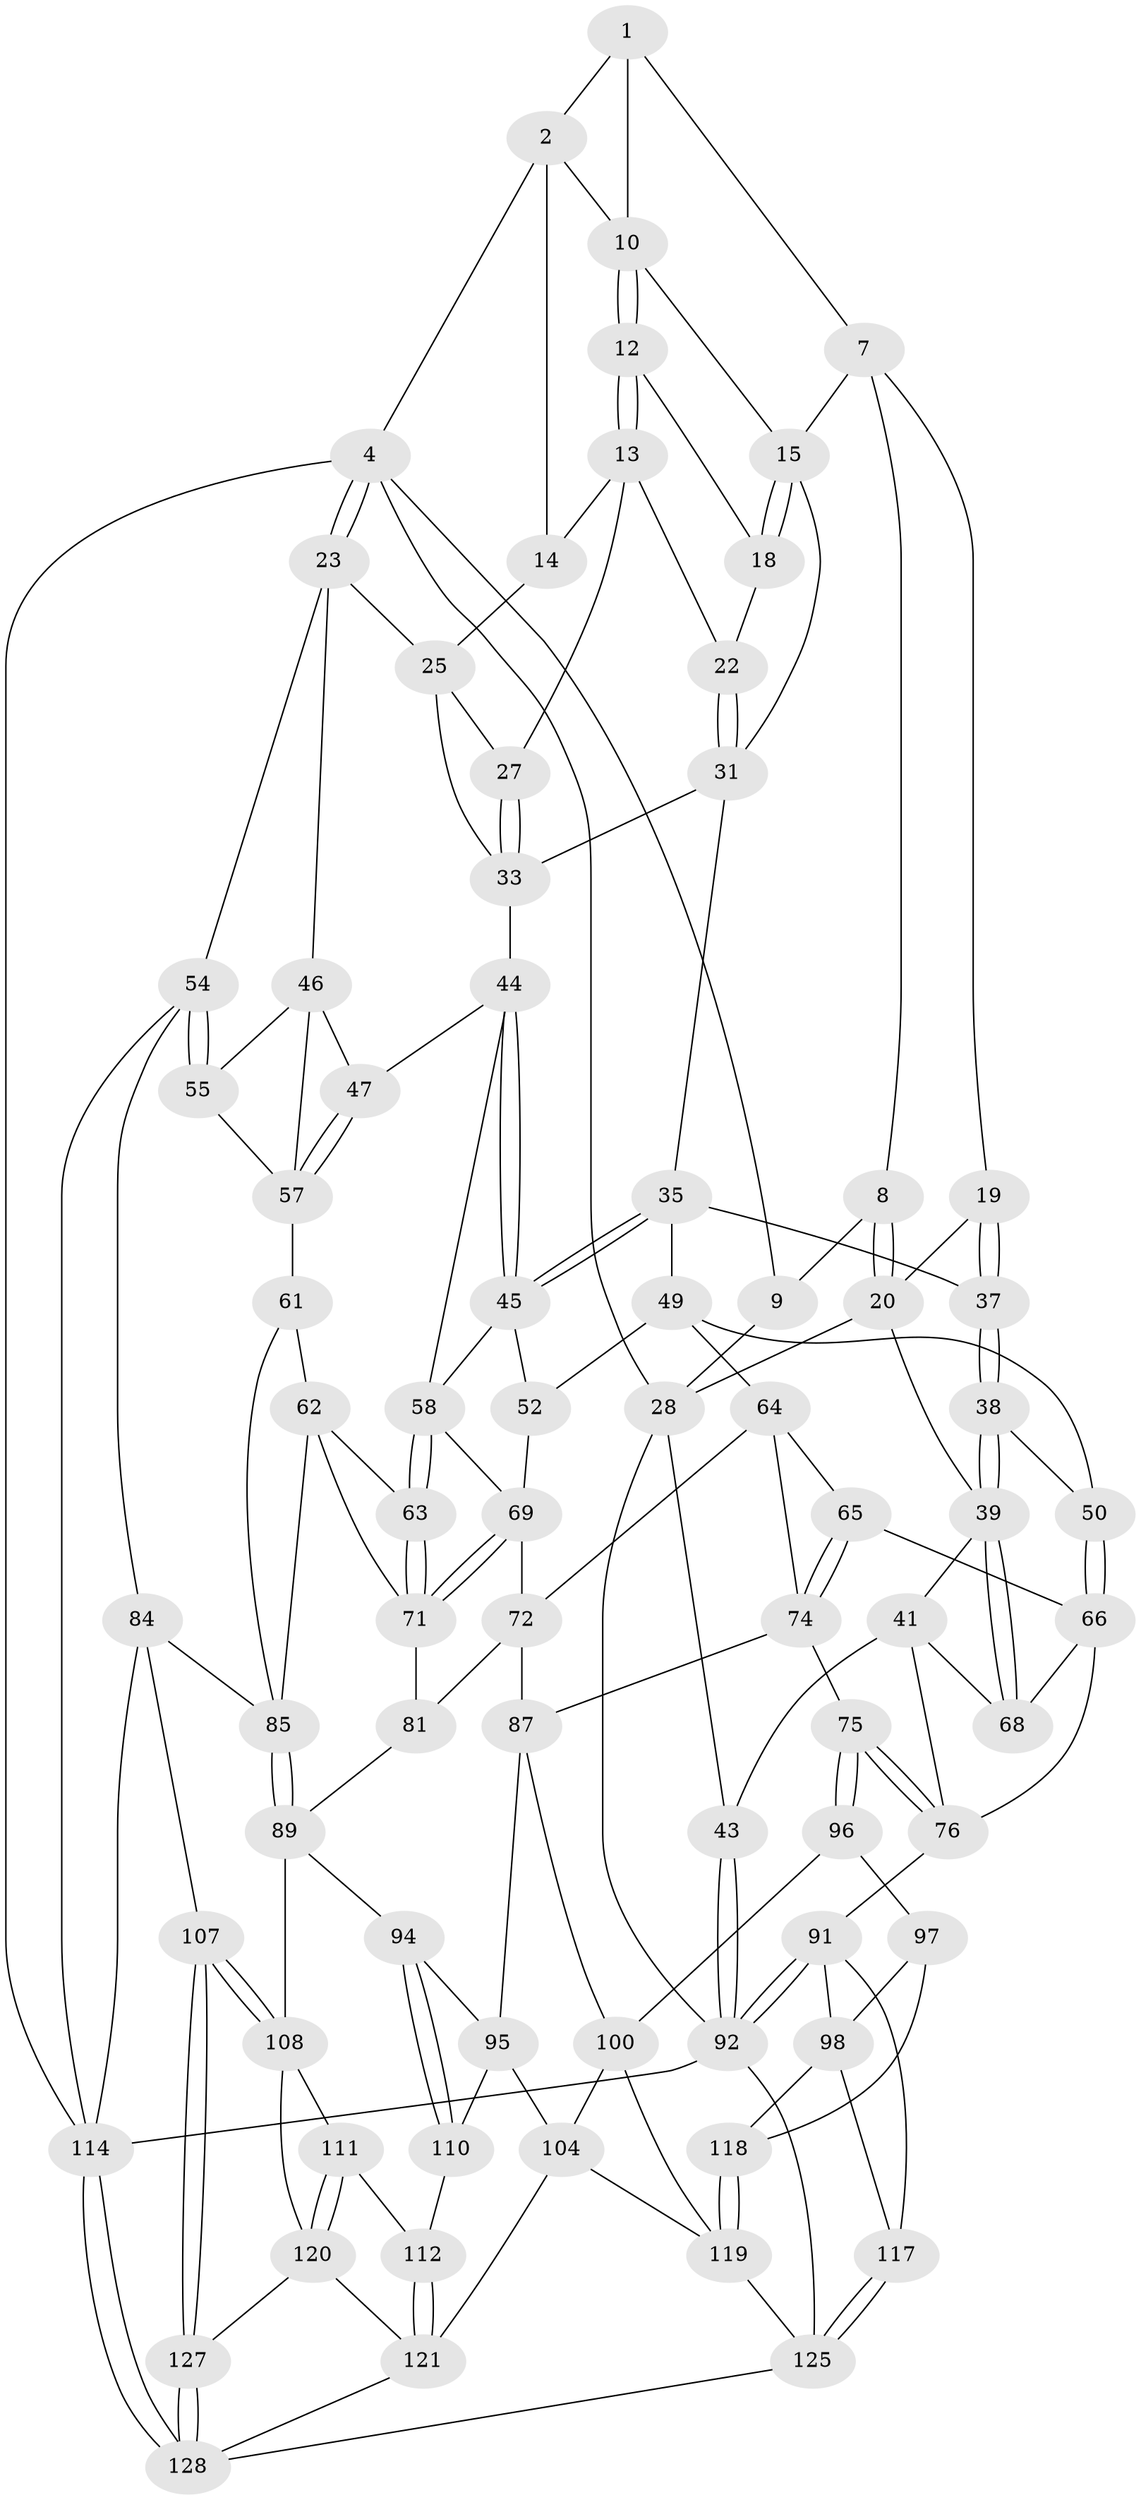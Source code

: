 // original degree distribution, {3: 0.015503875968992248, 4: 0.20930232558139536, 5: 0.5891472868217055, 6: 0.18604651162790697}
// Generated by graph-tools (version 1.1) at 2025/11/02/27/25 16:11:52]
// undirected, 79 vertices, 178 edges
graph export_dot {
graph [start="1"]
  node [color=gray90,style=filled];
  1 [pos="+0.28349591960482823+0",super="+6"];
  2 [pos="+0.5904695984825403+0",super="+3"];
  4 [pos="+1+0",super="+5"];
  7 [pos="+0.29756919665170184+0",super="+17"];
  8 [pos="+0.1635866722631027+0.14532572933372526"];
  9 [pos="+0.08167012288895792+0.14389490126591614"];
  10 [pos="+0.6042430628239266+0.015336956783892226",super="+11"];
  12 [pos="+0.6279473553147652+0.07088522099792371"];
  13 [pos="+0.7806589962737035+0.11733298182167712",super="+21"];
  14 [pos="+0.8718910106866423+0.05980344488441116"];
  15 [pos="+0.48170638194511517+0.19915149327615345",super="+16"];
  18 [pos="+0.617493364271045+0.12245471785400937"];
  19 [pos="+0.28103988392652+0.2502392214611194"];
  20 [pos="+0.23191483156300144+0.2665867781508436",super="+30"];
  22 [pos="+0.6425653028250325+0.19467306467543424"];
  23 [pos="+1+0.3086764426951376",super="+24"];
  25 [pos="+0.9579663968607279+0.283183422070874",super="+26"];
  27 [pos="+0.7527379908861662+0.23785380590733815"];
  28 [pos="+0+0.270168370176531",super="+29"];
  31 [pos="+0.5736687854291482+0.29810271020992496",super="+32"];
  33 [pos="+0.7641425175457389+0.33070540777494856",super="+34"];
  35 [pos="+0.515411538797849+0.3201432275710185",super="+36"];
  37 [pos="+0.3528408152663003+0.35174588197059103"];
  38 [pos="+0.30746842092492166+0.4508837808199917"];
  39 [pos="+0.29465523767272334+0.4547511235462396",super="+40"];
  41 [pos="+0.1499291482556211+0.440489499290805",super="+42"];
  43 [pos="+0+0.5083790314317611"];
  44 [pos="+0.7458127672006453+0.36814717700034594",super="+48"];
  45 [pos="+0.6256115390843034+0.4564732139683288",super="+51"];
  46 [pos="+0.9855970324910075+0.3572388004419151",super="+56"];
  47 [pos="+0.8969149467852083+0.43968434114152394"];
  49 [pos="+0.47590917470595273+0.40470034832316154",super="+53"];
  50 [pos="+0.32467947612303577+0.45741125816148187"];
  52 [pos="+0.5892606779272276+0.5128122175257666"];
  54 [pos="+1+0.6201188335880212",super="+83"];
  55 [pos="+1+0.5535299339198159"];
  57 [pos="+0.900209177276409+0.47501921751283",super="+60"];
  58 [pos="+0.7656229766508379+0.4691460757296505",super="+59"];
  61 [pos="+0.8571836242197854+0.569538379442796"];
  62 [pos="+0.8157954393725229+0.5512844024383551",super="+79"];
  63 [pos="+0.8075651619983486+0.543351362695394"];
  64 [pos="+0.4339387071596915+0.5298262463927571",super="+73"];
  65 [pos="+0.41681317386232153+0.5301667014131837"];
  66 [pos="+0.4004856072781179+0.5217252647710254",super="+67"];
  68 [pos="+0.27317914985502356+0.5474121539130661"];
  69 [pos="+0.6727107415842639+0.5750723064467872",super="+70"];
  71 [pos="+0.6783045065076516+0.5814025073004817",super="+80"];
  72 [pos="+0.5525300445257273+0.6125371357277326",super="+82"];
  74 [pos="+0.29118137034411246+0.6743699948586785",super="+77"];
  75 [pos="+0.2539838461520342+0.6714579809008323"];
  76 [pos="+0.23424558696052444+0.6519870318302177",super="+78"];
  81 [pos="+0.685913021630332+0.6740292979681107"];
  84 [pos="+0.9116962326740536+0.7251783084941738",super="+106"];
  85 [pos="+0.878998505834782+0.7134943039611912",super="+86"];
  87 [pos="+0.5662018679629853+0.7313435198285719",super="+88"];
  89 [pos="+0.791115926323453+0.7712399262571688",super="+90"];
  91 [pos="+0.005864844045282557+0.821325461443547",super="+99"];
  92 [pos="+0+0.9348562201813575",super="+93"];
  94 [pos="+0.6517143761940049+0.7968663745887207"];
  95 [pos="+0.5747084295062269+0.7534817738273064",super="+103"];
  96 [pos="+0.24384933446451845+0.7275370551510977",super="+102"];
  97 [pos="+0.21031414810376686+0.8040522612951562",super="+113"];
  98 [pos="+0.19873264040463562+0.8177409132320022",super="+116"];
  100 [pos="+0.4167898266918612+0.8592197117958973",super="+101"];
  104 [pos="+0.48338972086180804+0.9400001622754454",super="+105"];
  107 [pos="+0.85602393201613+0.9409412170215395"];
  108 [pos="+0.8037131347995394+0.9000465789786439",super="+109"];
  110 [pos="+0.6565712227146474+0.8411072564451783"];
  111 [pos="+0.6761717221612097+0.8611582554809709"];
  112 [pos="+0.6680229624918635+0.8605719505362758"];
  114 [pos="+1+1",super="+115"];
  117 [pos="+0.04823748180088092+1"];
  118 [pos="+0.26434855202292856+0.9154291420809285"];
  119 [pos="+0.29639142604887486+0.9431931177039492",super="+124"];
  120 [pos="+0.7470291158174147+0.9217734623046594",super="+123"];
  121 [pos="+0.623542616028045+0.985456032084182",super="+122"];
  125 [pos="+0+1",super="+126"];
  127 [pos="+0.8625851771477785+1"];
  128 [pos="+0.8806405807692633+1",super="+129"];
  1 -- 2;
  1 -- 10;
  1 -- 7;
  2 -- 10;
  2 -- 4;
  2 -- 14;
  4 -- 23;
  4 -- 23;
  4 -- 114;
  4 -- 9;
  4 -- 28;
  7 -- 8;
  7 -- 19;
  7 -- 15;
  8 -- 9;
  8 -- 20;
  8 -- 20;
  9 -- 28;
  10 -- 12;
  10 -- 12;
  10 -- 15;
  12 -- 13;
  12 -- 13;
  12 -- 18;
  13 -- 14;
  13 -- 27;
  13 -- 22;
  14 -- 25;
  15 -- 18;
  15 -- 18;
  15 -- 31;
  18 -- 22;
  19 -- 20;
  19 -- 37;
  19 -- 37;
  20 -- 39;
  20 -- 28;
  22 -- 31;
  22 -- 31;
  23 -- 54;
  23 -- 25;
  23 -- 46;
  25 -- 33;
  25 -- 27;
  27 -- 33;
  27 -- 33;
  28 -- 43;
  28 -- 92;
  31 -- 33;
  31 -- 35;
  33 -- 44;
  35 -- 45;
  35 -- 45;
  35 -- 49;
  35 -- 37;
  37 -- 38;
  37 -- 38;
  38 -- 39;
  38 -- 39;
  38 -- 50;
  39 -- 68;
  39 -- 68;
  39 -- 41;
  41 -- 68;
  41 -- 43;
  41 -- 76;
  43 -- 92;
  43 -- 92;
  44 -- 45;
  44 -- 45;
  44 -- 58;
  44 -- 47;
  45 -- 58;
  45 -- 52;
  46 -- 47;
  46 -- 57;
  46 -- 55;
  47 -- 57;
  47 -- 57;
  49 -- 50;
  49 -- 64;
  49 -- 52;
  50 -- 66;
  50 -- 66;
  52 -- 69;
  54 -- 55;
  54 -- 55;
  54 -- 114;
  54 -- 84;
  55 -- 57;
  57 -- 61;
  58 -- 63;
  58 -- 63;
  58 -- 69;
  61 -- 62;
  61 -- 85;
  62 -- 63;
  62 -- 85;
  62 -- 71;
  63 -- 71;
  63 -- 71;
  64 -- 65;
  64 -- 72;
  64 -- 74;
  65 -- 66;
  65 -- 74;
  65 -- 74;
  66 -- 68;
  66 -- 76;
  69 -- 71;
  69 -- 71;
  69 -- 72;
  71 -- 81;
  72 -- 81;
  72 -- 87;
  74 -- 75;
  74 -- 87;
  75 -- 76;
  75 -- 76;
  75 -- 96;
  75 -- 96;
  76 -- 91;
  81 -- 89;
  84 -- 85;
  84 -- 114;
  84 -- 107;
  85 -- 89;
  85 -- 89;
  87 -- 95;
  87 -- 100;
  89 -- 108;
  89 -- 94;
  91 -- 92;
  91 -- 92;
  91 -- 98;
  91 -- 117;
  92 -- 114;
  92 -- 125;
  94 -- 95;
  94 -- 110;
  94 -- 110;
  95 -- 104;
  95 -- 110;
  96 -- 97 [weight=2];
  96 -- 100;
  97 -- 98;
  97 -- 118;
  98 -- 117;
  98 -- 118;
  100 -- 104;
  100 -- 119;
  104 -- 119;
  104 -- 121;
  107 -- 108;
  107 -- 108;
  107 -- 127;
  107 -- 127;
  108 -- 120;
  108 -- 111;
  110 -- 112;
  111 -- 112;
  111 -- 120;
  111 -- 120;
  112 -- 121;
  112 -- 121;
  114 -- 128;
  114 -- 128;
  117 -- 125;
  117 -- 125;
  118 -- 119;
  118 -- 119;
  119 -- 125;
  120 -- 121;
  120 -- 127;
  121 -- 128;
  125 -- 128;
  127 -- 128;
  127 -- 128;
}
